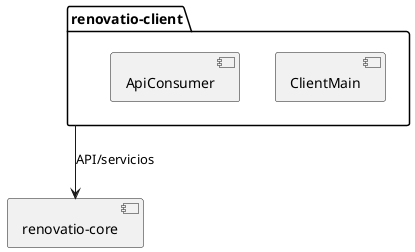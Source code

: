 @startuml
package "renovatio-client" {
  [ClientMain]
  [ApiConsumer]
}

[renovatio-client] --> [renovatio-core] : API/servicios
@enduml

